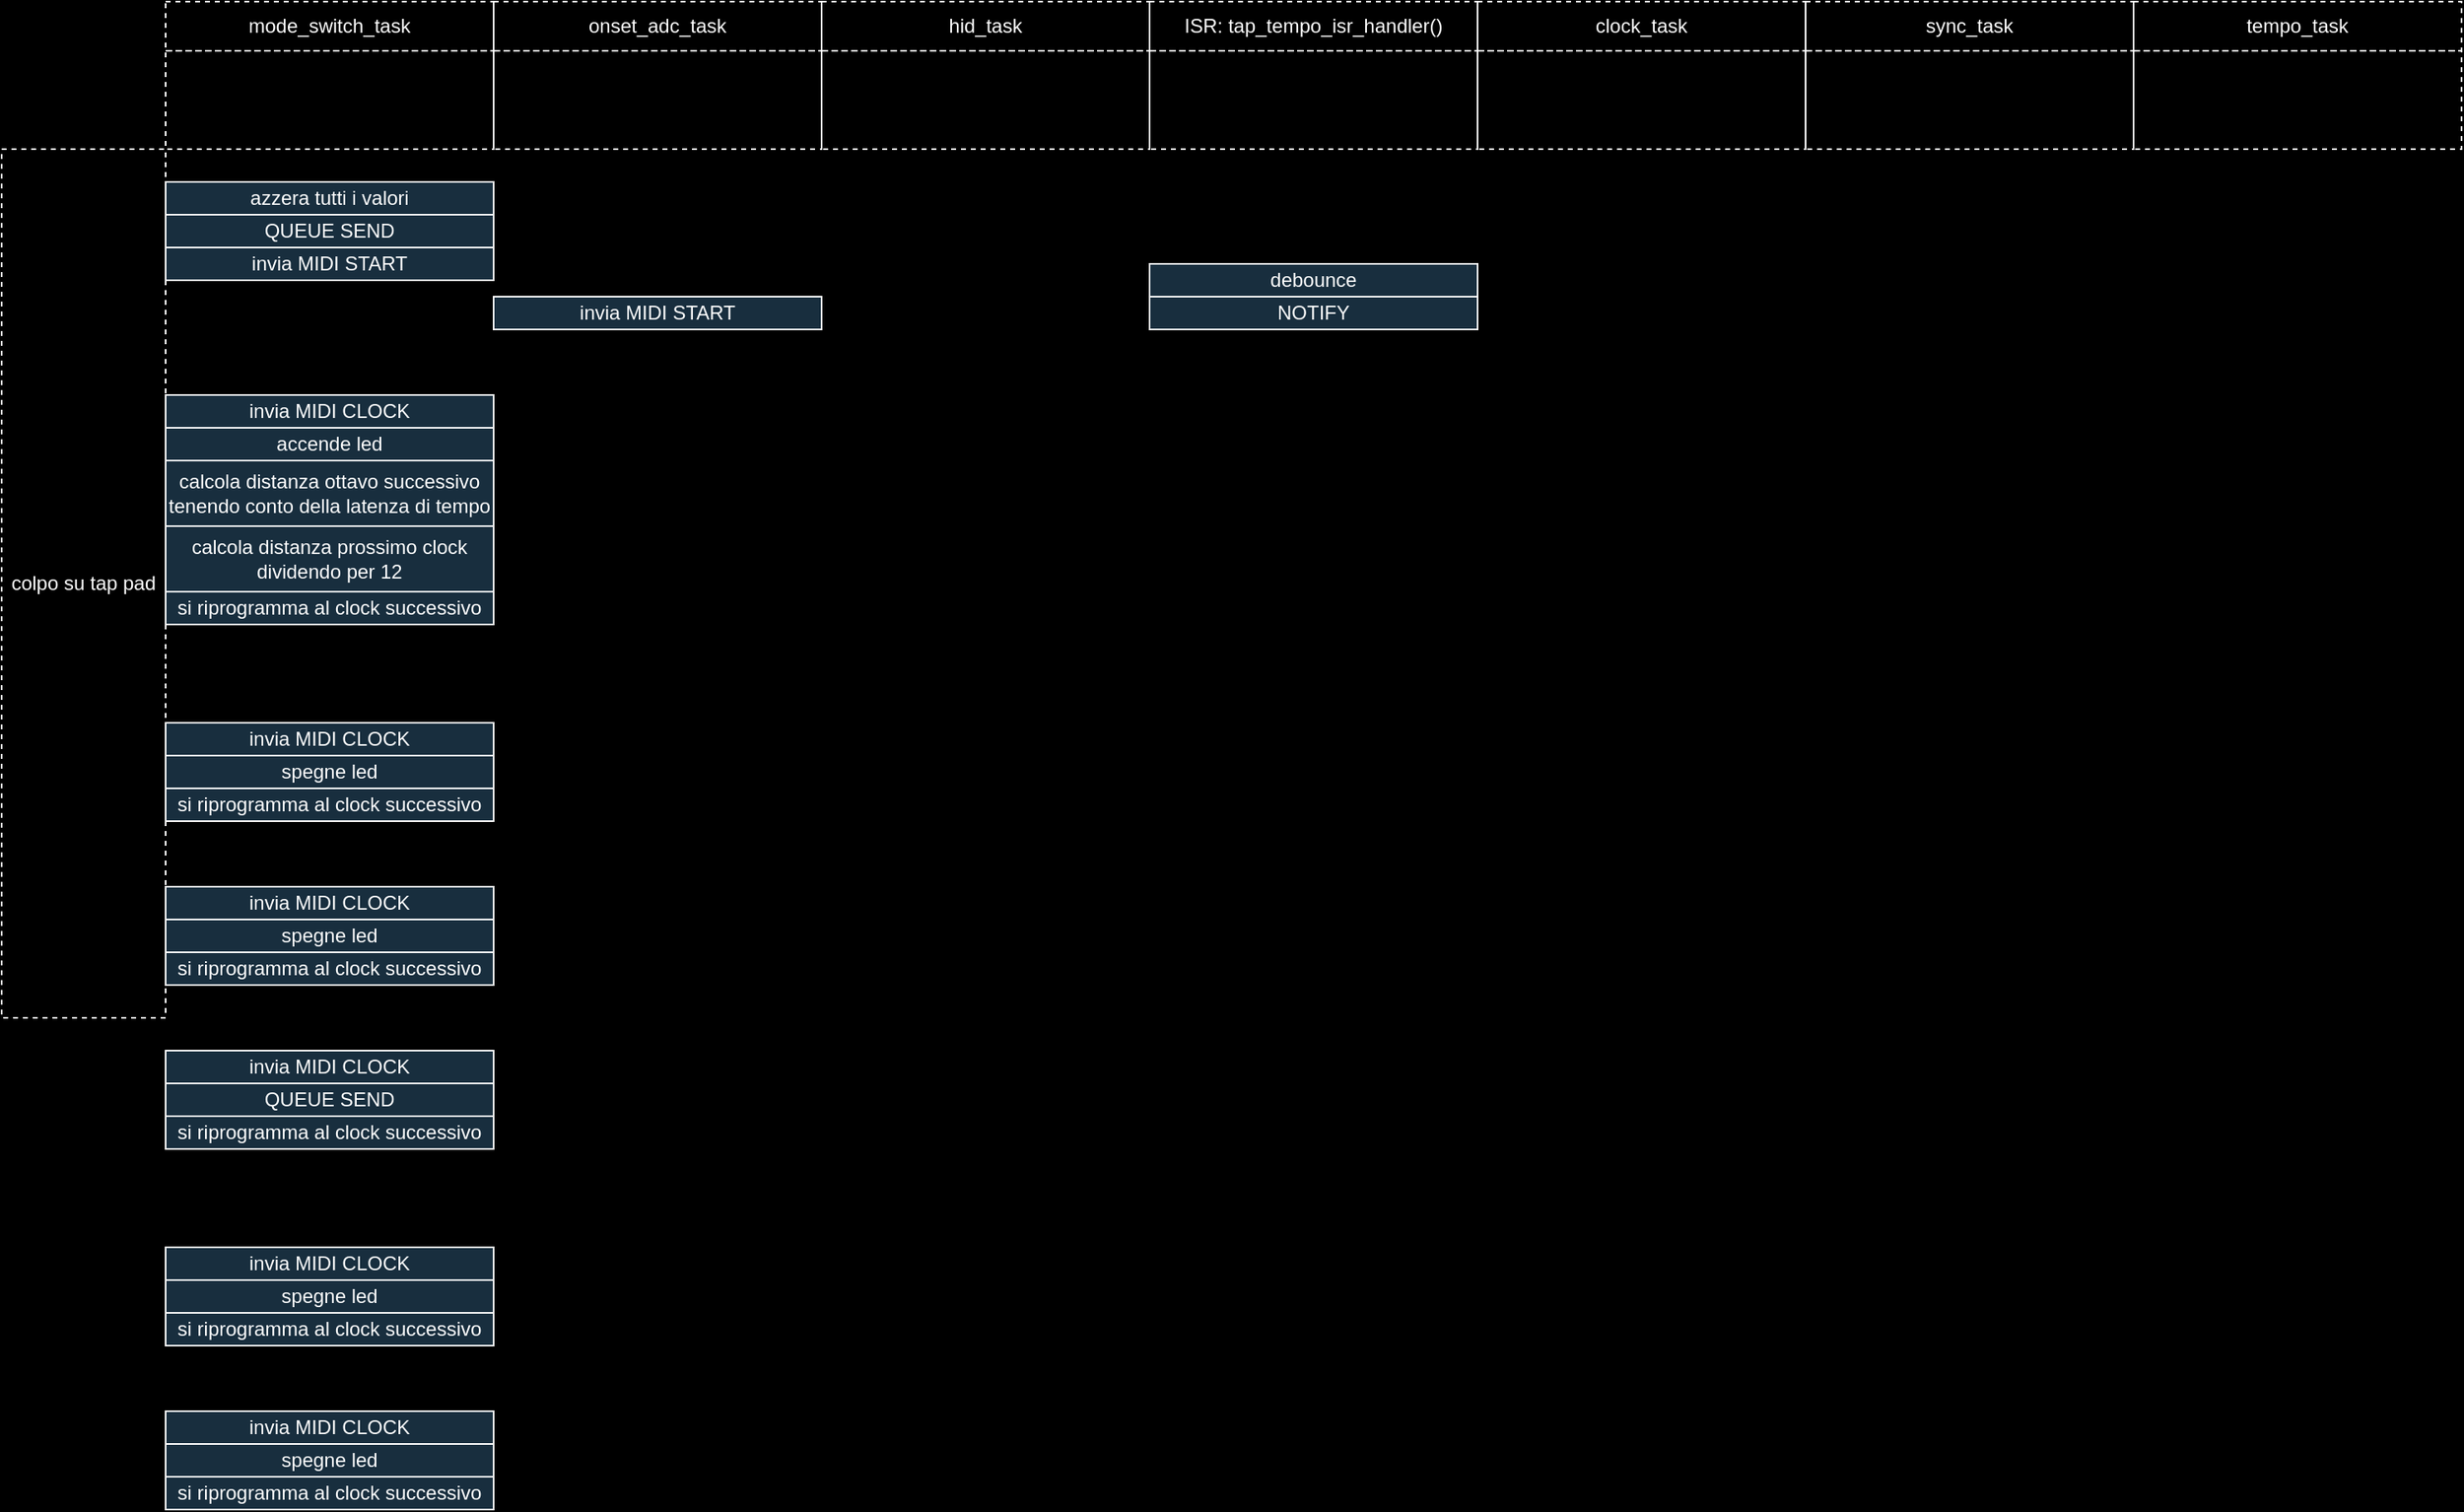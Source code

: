 <mxfile version="21.7.1" type="github">
  <diagram name="Page-1" id="I2XVdzow9aJ7vw_P53Os">
    <mxGraphModel dx="1475" dy="1640" grid="1" gridSize="10" guides="1" tooltips="1" connect="1" arrows="1" fold="1" page="1" pageScale="1" pageWidth="850" pageHeight="1100" background="#000000" math="0" shadow="0">
      <root>
        <mxCell id="0" />
        <mxCell id="1" parent="0" />
        <mxCell id="hhslKCSuNVBVUWtsOX8--3" value="QUEUE SEND" style="rounded=0;whiteSpace=wrap;html=1;labelBackgroundColor=none;fillColor=#182E3E;strokeColor=#FFFFFF;fontColor=#FFFFFF;" parent="1" vertex="1">
          <mxGeometry x="-40" y="-100" width="200" height="20" as="geometry" />
        </mxCell>
        <mxCell id="PhCDfMqtUbygox0qQyVL-2" value="debounce" style="rounded=0;whiteSpace=wrap;html=1;labelBackgroundColor=none;fillColor=#182E3E;strokeColor=#FFFFFF;fontColor=#FFFFFF;" parent="1" vertex="1">
          <mxGeometry x="560" y="-70" width="200" height="20" as="geometry" />
        </mxCell>
        <mxCell id="PhCDfMqtUbygox0qQyVL-4" value="NOTIFY" style="rounded=0;whiteSpace=wrap;html=1;labelBackgroundColor=none;fillColor=#182E3E;strokeColor=#FFFFFF;fontColor=#FFFFFF;" parent="1" vertex="1">
          <mxGeometry x="560" y="-50" width="200" height="20" as="geometry" />
        </mxCell>
        <mxCell id="PhCDfMqtUbygox0qQyVL-17" value="&lt;div&gt;azzera tutti i valori&lt;br&gt;&lt;/div&gt;" style="rounded=0;whiteSpace=wrap;html=1;labelBackgroundColor=none;fillColor=#182E3E;strokeColor=#FFFFFF;fontColor=#FFFFFF;" parent="1" vertex="1">
          <mxGeometry x="-40" y="-120" width="200" height="20" as="geometry" />
        </mxCell>
        <mxCell id="KNY3QH7jCXh7m2xdBfdu-34" value="mode_switch_task" style="rounded=0;whiteSpace=wrap;html=1;labelBackgroundColor=none;fillColor=none;strokeColor=#FFFFFF;fontColor=#FFFFFF;dashed=1;" parent="1" vertex="1">
          <mxGeometry x="-40" y="-230" width="200" height="30" as="geometry" />
        </mxCell>
        <mxCell id="KNY3QH7jCXh7m2xdBfdu-37" value="onset_adc_task" style="rounded=0;whiteSpace=wrap;html=1;labelBackgroundColor=none;fillColor=none;strokeColor=#FFFFFF;fontColor=#FFFFFF;dashed=1;" parent="1" vertex="1">
          <mxGeometry x="160" y="-230" width="200" height="30" as="geometry" />
        </mxCell>
        <mxCell id="KNY3QH7jCXh7m2xdBfdu-38" value="" style="rounded=0;whiteSpace=wrap;html=1;labelBackgroundColor=none;fillColor=none;strokeColor=#FFFFFF;fontColor=#FFFFFF;dashed=1;" parent="1" vertex="1">
          <mxGeometry x="360" y="-200" width="200" height="60" as="geometry" />
        </mxCell>
        <mxCell id="KNY3QH7jCXh7m2xdBfdu-39" value="hid_task" style="rounded=0;whiteSpace=wrap;html=1;labelBackgroundColor=none;fillColor=none;strokeColor=#FFFFFF;fontColor=#FFFFFF;dashed=1;" parent="1" vertex="1">
          <mxGeometry x="360" y="-230" width="200" height="30" as="geometry" />
        </mxCell>
        <mxCell id="KNY3QH7jCXh7m2xdBfdu-40" value="ISR: tap_tempo_isr_handler()" style="rounded=0;whiteSpace=wrap;html=1;labelBackgroundColor=none;fillColor=none;strokeColor=#FFFFFF;fontColor=#FFFFFF;dashed=1;" parent="1" vertex="1">
          <mxGeometry x="560" y="-230" width="200" height="30" as="geometry" />
        </mxCell>
        <mxCell id="KNY3QH7jCXh7m2xdBfdu-41" value="" style="rounded=0;whiteSpace=wrap;html=1;labelBackgroundColor=none;fillColor=none;strokeColor=#FFFFFF;fontColor=#FFFFFF;dashed=1;" parent="1" vertex="1">
          <mxGeometry x="160" y="-200" width="200" height="60" as="geometry" />
        </mxCell>
        <mxCell id="KNY3QH7jCXh7m2xdBfdu-42" value="colpo su tap pad" style="rounded=0;whiteSpace=wrap;html=1;labelBackgroundColor=none;fillColor=none;strokeColor=#FFFFFF;fontColor=#FFFFFF;dashed=1;" parent="1" vertex="1">
          <mxGeometry x="-140" y="-140" width="100" height="530" as="geometry" />
        </mxCell>
        <mxCell id="KNY3QH7jCXh7m2xdBfdu-43" value="" style="rounded=0;whiteSpace=wrap;html=1;labelBackgroundColor=none;fillColor=none;strokeColor=#FFFFFF;fontColor=#FFFFFF;dashed=1;" parent="1" vertex="1">
          <mxGeometry x="560" y="-200" width="200" height="60" as="geometry" />
        </mxCell>
        <mxCell id="KNY3QH7jCXh7m2xdBfdu-44" value="clock_task" style="rounded=0;whiteSpace=wrap;html=1;labelBackgroundColor=none;fillColor=none;strokeColor=#FFFFFF;fontColor=#FFFFFF;dashed=1;" parent="1" vertex="1">
          <mxGeometry x="760" y="-230" width="200" height="30" as="geometry" />
        </mxCell>
        <mxCell id="KNY3QH7jCXh7m2xdBfdu-45" value="" style="rounded=0;whiteSpace=wrap;html=1;labelBackgroundColor=none;fillColor=none;strokeColor=#FFFFFF;fontColor=#FFFFFF;dashed=1;" parent="1" vertex="1">
          <mxGeometry x="760" y="-200" width="200" height="60" as="geometry" />
        </mxCell>
        <mxCell id="KNY3QH7jCXh7m2xdBfdu-46" value="" style="rounded=0;whiteSpace=wrap;html=1;labelBackgroundColor=none;fillColor=none;strokeColor=#FFFFFF;fontColor=#FFFFFF;dashed=1;" parent="1" vertex="1">
          <mxGeometry x="960" y="-200" width="200" height="60" as="geometry" />
        </mxCell>
        <mxCell id="KNY3QH7jCXh7m2xdBfdu-48" value="" style="rounded=0;whiteSpace=wrap;html=1;labelBackgroundColor=none;fillColor=none;strokeColor=#FFFFFF;fontColor=#FFFFFF;dashed=1;" parent="1" vertex="1">
          <mxGeometry x="1160" y="-200" width="200" height="60" as="geometry" />
        </mxCell>
        <mxCell id="KNY3QH7jCXh7m2xdBfdu-49" value="tempo_task" style="rounded=0;whiteSpace=wrap;html=1;labelBackgroundColor=none;fillColor=none;strokeColor=#FFFFFF;fontColor=#FFFFFF;dashed=1;" parent="1" vertex="1">
          <mxGeometry x="1160" y="-230" width="200" height="30" as="geometry" />
        </mxCell>
        <mxCell id="KNY3QH7jCXh7m2xdBfdu-50" value="sync_task" style="rounded=0;whiteSpace=wrap;html=1;labelBackgroundColor=none;fillColor=none;strokeColor=#FFFFFF;fontColor=#FFFFFF;dashed=1;" parent="1" vertex="1">
          <mxGeometry x="960" y="-230" width="200" height="30" as="geometry" />
        </mxCell>
        <mxCell id="KNY3QH7jCXh7m2xdBfdu-53" value="" style="rounded=0;whiteSpace=wrap;html=1;labelBackgroundColor=none;fillColor=none;strokeColor=#FFFFFF;fontColor=#FFFFFF;dashed=1;" parent="1" vertex="1">
          <mxGeometry x="-40" y="-200" width="200" height="60" as="geometry" />
        </mxCell>
        <mxCell id="z1AqTW1uiwaVZhbLh0gZ-1" value="invia MIDI START" style="rounded=0;whiteSpace=wrap;html=1;labelBackgroundColor=none;fillColor=#182E3E;strokeColor=#FFFFFF;fontColor=#FFFFFF;" vertex="1" parent="1">
          <mxGeometry x="-40" y="-80" width="200" height="20" as="geometry" />
        </mxCell>
        <mxCell id="z1AqTW1uiwaVZhbLh0gZ-3" value="invia MIDI START" style="rounded=0;whiteSpace=wrap;html=1;labelBackgroundColor=none;fillColor=#182E3E;strokeColor=#FFFFFF;fontColor=#FFFFFF;" vertex="1" parent="1">
          <mxGeometry x="160" y="-50" width="200" height="20" as="geometry" />
        </mxCell>
        <mxCell id="z1AqTW1uiwaVZhbLh0gZ-4" value="invia MIDI CLOCK" style="rounded=0;whiteSpace=wrap;html=1;labelBackgroundColor=none;fillColor=#182E3E;strokeColor=#FFFFFF;fontColor=#FFFFFF;" vertex="1" parent="1">
          <mxGeometry x="-40" y="10" width="200" height="20" as="geometry" />
        </mxCell>
        <mxCell id="z1AqTW1uiwaVZhbLh0gZ-5" value="accende led" style="rounded=0;whiteSpace=wrap;html=1;labelBackgroundColor=none;fillColor=#182E3E;strokeColor=#FFFFFF;fontColor=#FFFFFF;" vertex="1" parent="1">
          <mxGeometry x="-40" y="30" width="200" height="20" as="geometry" />
        </mxCell>
        <mxCell id="z1AqTW1uiwaVZhbLh0gZ-6" value="calcola distanza ottavo successivo tenendo conto della latenza di tempo" style="rounded=0;whiteSpace=wrap;html=1;labelBackgroundColor=none;fillColor=#182E3E;strokeColor=#FFFFFF;fontColor=#FFFFFF;" vertex="1" parent="1">
          <mxGeometry x="-40" y="50" width="200" height="40" as="geometry" />
        </mxCell>
        <mxCell id="z1AqTW1uiwaVZhbLh0gZ-8" value="calcola distanza prossimo clock dividendo per 12" style="rounded=0;whiteSpace=wrap;html=1;labelBackgroundColor=none;fillColor=#182E3E;strokeColor=#FFFFFF;fontColor=#FFFFFF;" vertex="1" parent="1">
          <mxGeometry x="-40" y="90" width="200" height="40" as="geometry" />
        </mxCell>
        <mxCell id="z1AqTW1uiwaVZhbLh0gZ-9" value="si riprogramma al clock successivo" style="rounded=0;whiteSpace=wrap;html=1;labelBackgroundColor=none;fillColor=#182E3E;strokeColor=#FFFFFF;fontColor=#FFFFFF;" vertex="1" parent="1">
          <mxGeometry x="-40" y="130" width="200" height="20" as="geometry" />
        </mxCell>
        <mxCell id="z1AqTW1uiwaVZhbLh0gZ-10" value="invia MIDI CLOCK" style="rounded=0;whiteSpace=wrap;html=1;labelBackgroundColor=none;fillColor=#182E3E;strokeColor=#FFFFFF;fontColor=#FFFFFF;" vertex="1" parent="1">
          <mxGeometry x="-40" y="210" width="200" height="20" as="geometry" />
        </mxCell>
        <mxCell id="z1AqTW1uiwaVZhbLh0gZ-11" value="spegne led" style="rounded=0;whiteSpace=wrap;html=1;labelBackgroundColor=none;fillColor=#182E3E;strokeColor=#FFFFFF;fontColor=#FFFFFF;" vertex="1" parent="1">
          <mxGeometry x="-40" y="230" width="200" height="20" as="geometry" />
        </mxCell>
        <mxCell id="z1AqTW1uiwaVZhbLh0gZ-13" value="si riprogramma al clock successivo" style="rounded=0;whiteSpace=wrap;html=1;labelBackgroundColor=none;fillColor=#182E3E;strokeColor=#FFFFFF;fontColor=#FFFFFF;" vertex="1" parent="1">
          <mxGeometry x="-40" y="250" width="200" height="20" as="geometry" />
        </mxCell>
        <mxCell id="z1AqTW1uiwaVZhbLh0gZ-14" value="invia MIDI CLOCK" style="rounded=0;whiteSpace=wrap;html=1;labelBackgroundColor=none;fillColor=#182E3E;strokeColor=#FFFFFF;fontColor=#FFFFFF;" vertex="1" parent="1">
          <mxGeometry x="-40" y="310" width="200" height="20" as="geometry" />
        </mxCell>
        <mxCell id="z1AqTW1uiwaVZhbLh0gZ-15" value="spegne led" style="rounded=0;whiteSpace=wrap;html=1;labelBackgroundColor=none;fillColor=#182E3E;strokeColor=#FFFFFF;fontColor=#FFFFFF;" vertex="1" parent="1">
          <mxGeometry x="-40" y="330" width="200" height="20" as="geometry" />
        </mxCell>
        <mxCell id="z1AqTW1uiwaVZhbLh0gZ-16" value="si riprogramma al clock successivo" style="rounded=0;whiteSpace=wrap;html=1;labelBackgroundColor=none;fillColor=#182E3E;strokeColor=#FFFFFF;fontColor=#FFFFFF;" vertex="1" parent="1">
          <mxGeometry x="-40" y="350" width="200" height="20" as="geometry" />
        </mxCell>
        <mxCell id="z1AqTW1uiwaVZhbLh0gZ-17" value="invia MIDI CLOCK" style="rounded=0;whiteSpace=wrap;html=1;labelBackgroundColor=none;fillColor=#182E3E;strokeColor=#FFFFFF;fontColor=#FFFFFF;" vertex="1" parent="1">
          <mxGeometry x="-40" y="410" width="200" height="20" as="geometry" />
        </mxCell>
        <mxCell id="z1AqTW1uiwaVZhbLh0gZ-19" value="si riprogramma al clock successivo" style="rounded=0;whiteSpace=wrap;html=1;labelBackgroundColor=none;fillColor=#182E3E;strokeColor=#FFFFFF;fontColor=#FFFFFF;" vertex="1" parent="1">
          <mxGeometry x="-40" y="450" width="200" height="20" as="geometry" />
        </mxCell>
        <mxCell id="z1AqTW1uiwaVZhbLh0gZ-20" value="QUEUE SEND" style="rounded=0;whiteSpace=wrap;html=1;labelBackgroundColor=none;fillColor=#182E3E;strokeColor=#FFFFFF;fontColor=#FFFFFF;" vertex="1" parent="1">
          <mxGeometry x="-40" y="430" width="200" height="20" as="geometry" />
        </mxCell>
        <mxCell id="z1AqTW1uiwaVZhbLh0gZ-21" value="invia MIDI CLOCK" style="rounded=0;whiteSpace=wrap;html=1;labelBackgroundColor=none;fillColor=#182E3E;strokeColor=#FFFFFF;fontColor=#FFFFFF;" vertex="1" parent="1">
          <mxGeometry x="-40" y="530" width="200" height="20" as="geometry" />
        </mxCell>
        <mxCell id="z1AqTW1uiwaVZhbLh0gZ-22" value="spegne led" style="rounded=0;whiteSpace=wrap;html=1;labelBackgroundColor=none;fillColor=#182E3E;strokeColor=#FFFFFF;fontColor=#FFFFFF;" vertex="1" parent="1">
          <mxGeometry x="-40" y="550" width="200" height="20" as="geometry" />
        </mxCell>
        <mxCell id="z1AqTW1uiwaVZhbLh0gZ-23" value="si riprogramma al clock successivo" style="rounded=0;whiteSpace=wrap;html=1;labelBackgroundColor=none;fillColor=#182E3E;strokeColor=#FFFFFF;fontColor=#FFFFFF;" vertex="1" parent="1">
          <mxGeometry x="-40" y="570" width="200" height="20" as="geometry" />
        </mxCell>
        <mxCell id="z1AqTW1uiwaVZhbLh0gZ-24" value="invia MIDI CLOCK" style="rounded=0;whiteSpace=wrap;html=1;labelBackgroundColor=none;fillColor=#182E3E;strokeColor=#FFFFFF;fontColor=#FFFFFF;" vertex="1" parent="1">
          <mxGeometry x="-40" y="630" width="200" height="20" as="geometry" />
        </mxCell>
        <mxCell id="z1AqTW1uiwaVZhbLh0gZ-25" value="spegne led" style="rounded=0;whiteSpace=wrap;html=1;labelBackgroundColor=none;fillColor=#182E3E;strokeColor=#FFFFFF;fontColor=#FFFFFF;" vertex="1" parent="1">
          <mxGeometry x="-40" y="650" width="200" height="20" as="geometry" />
        </mxCell>
        <mxCell id="z1AqTW1uiwaVZhbLh0gZ-26" value="si riprogramma al clock successivo" style="rounded=0;whiteSpace=wrap;html=1;labelBackgroundColor=none;fillColor=#182E3E;strokeColor=#FFFFFF;fontColor=#FFFFFF;" vertex="1" parent="1">
          <mxGeometry x="-40" y="670" width="200" height="20" as="geometry" />
        </mxCell>
      </root>
    </mxGraphModel>
  </diagram>
</mxfile>
